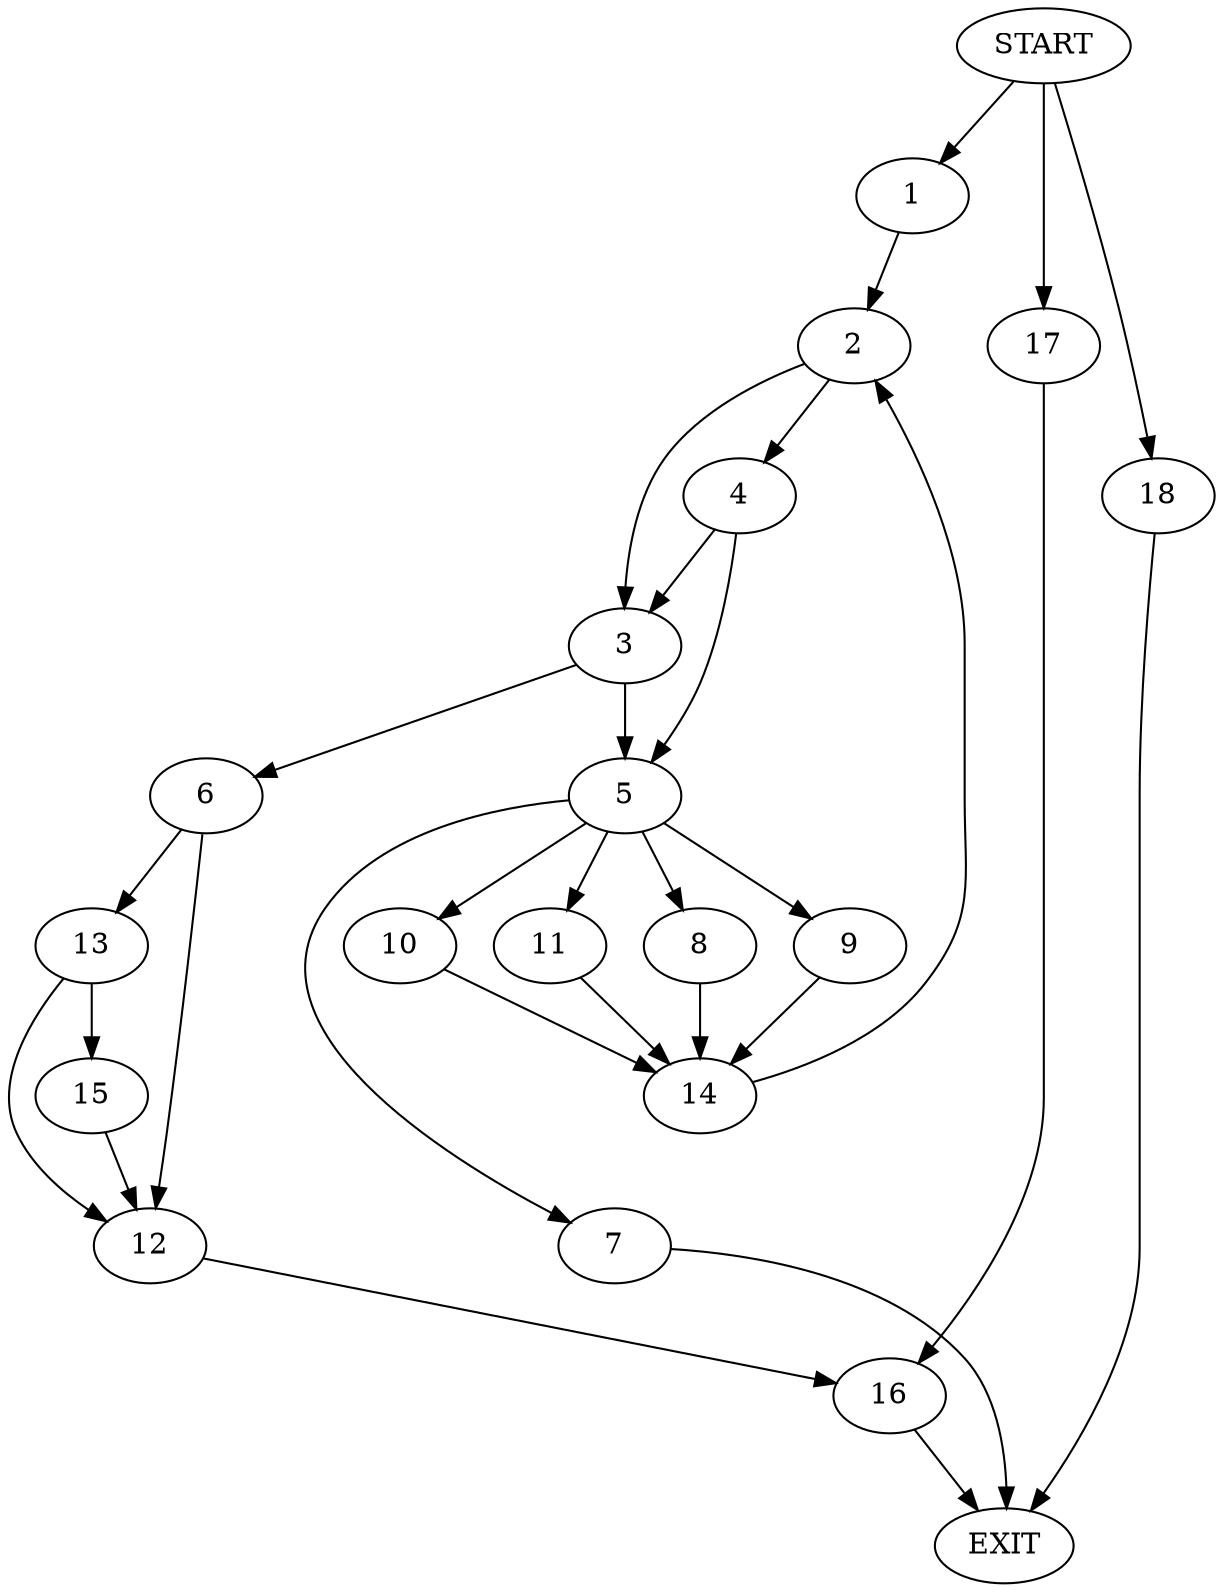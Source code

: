digraph {
0 [label="START"];
1;
2;
3;
4;
5;
6;
7;
8;
9;
10;
11;
12;
13;
14;
15;
16;
17;
18;
19 [label="EXIT"];
0 -> 1;
1 -> 2;
2 -> 3;
2 -> 4;
4 -> 5;
4 -> 3;
3 -> 5;
3 -> 6;
5 -> 7;
5 -> 8;
5 -> 9;
5 -> 10;
5 -> 11;
6 -> 12;
6 -> 13;
9 -> 14;
8 -> 14;
11 -> 14;
7 -> 19;
10 -> 14;
14 -> 2;
13 -> 15;
13 -> 12;
12 -> 16;
15 -> 12;
16 -> 19;
0 -> 17;
17 -> 16;
0 -> 18;
18 -> 19;
}